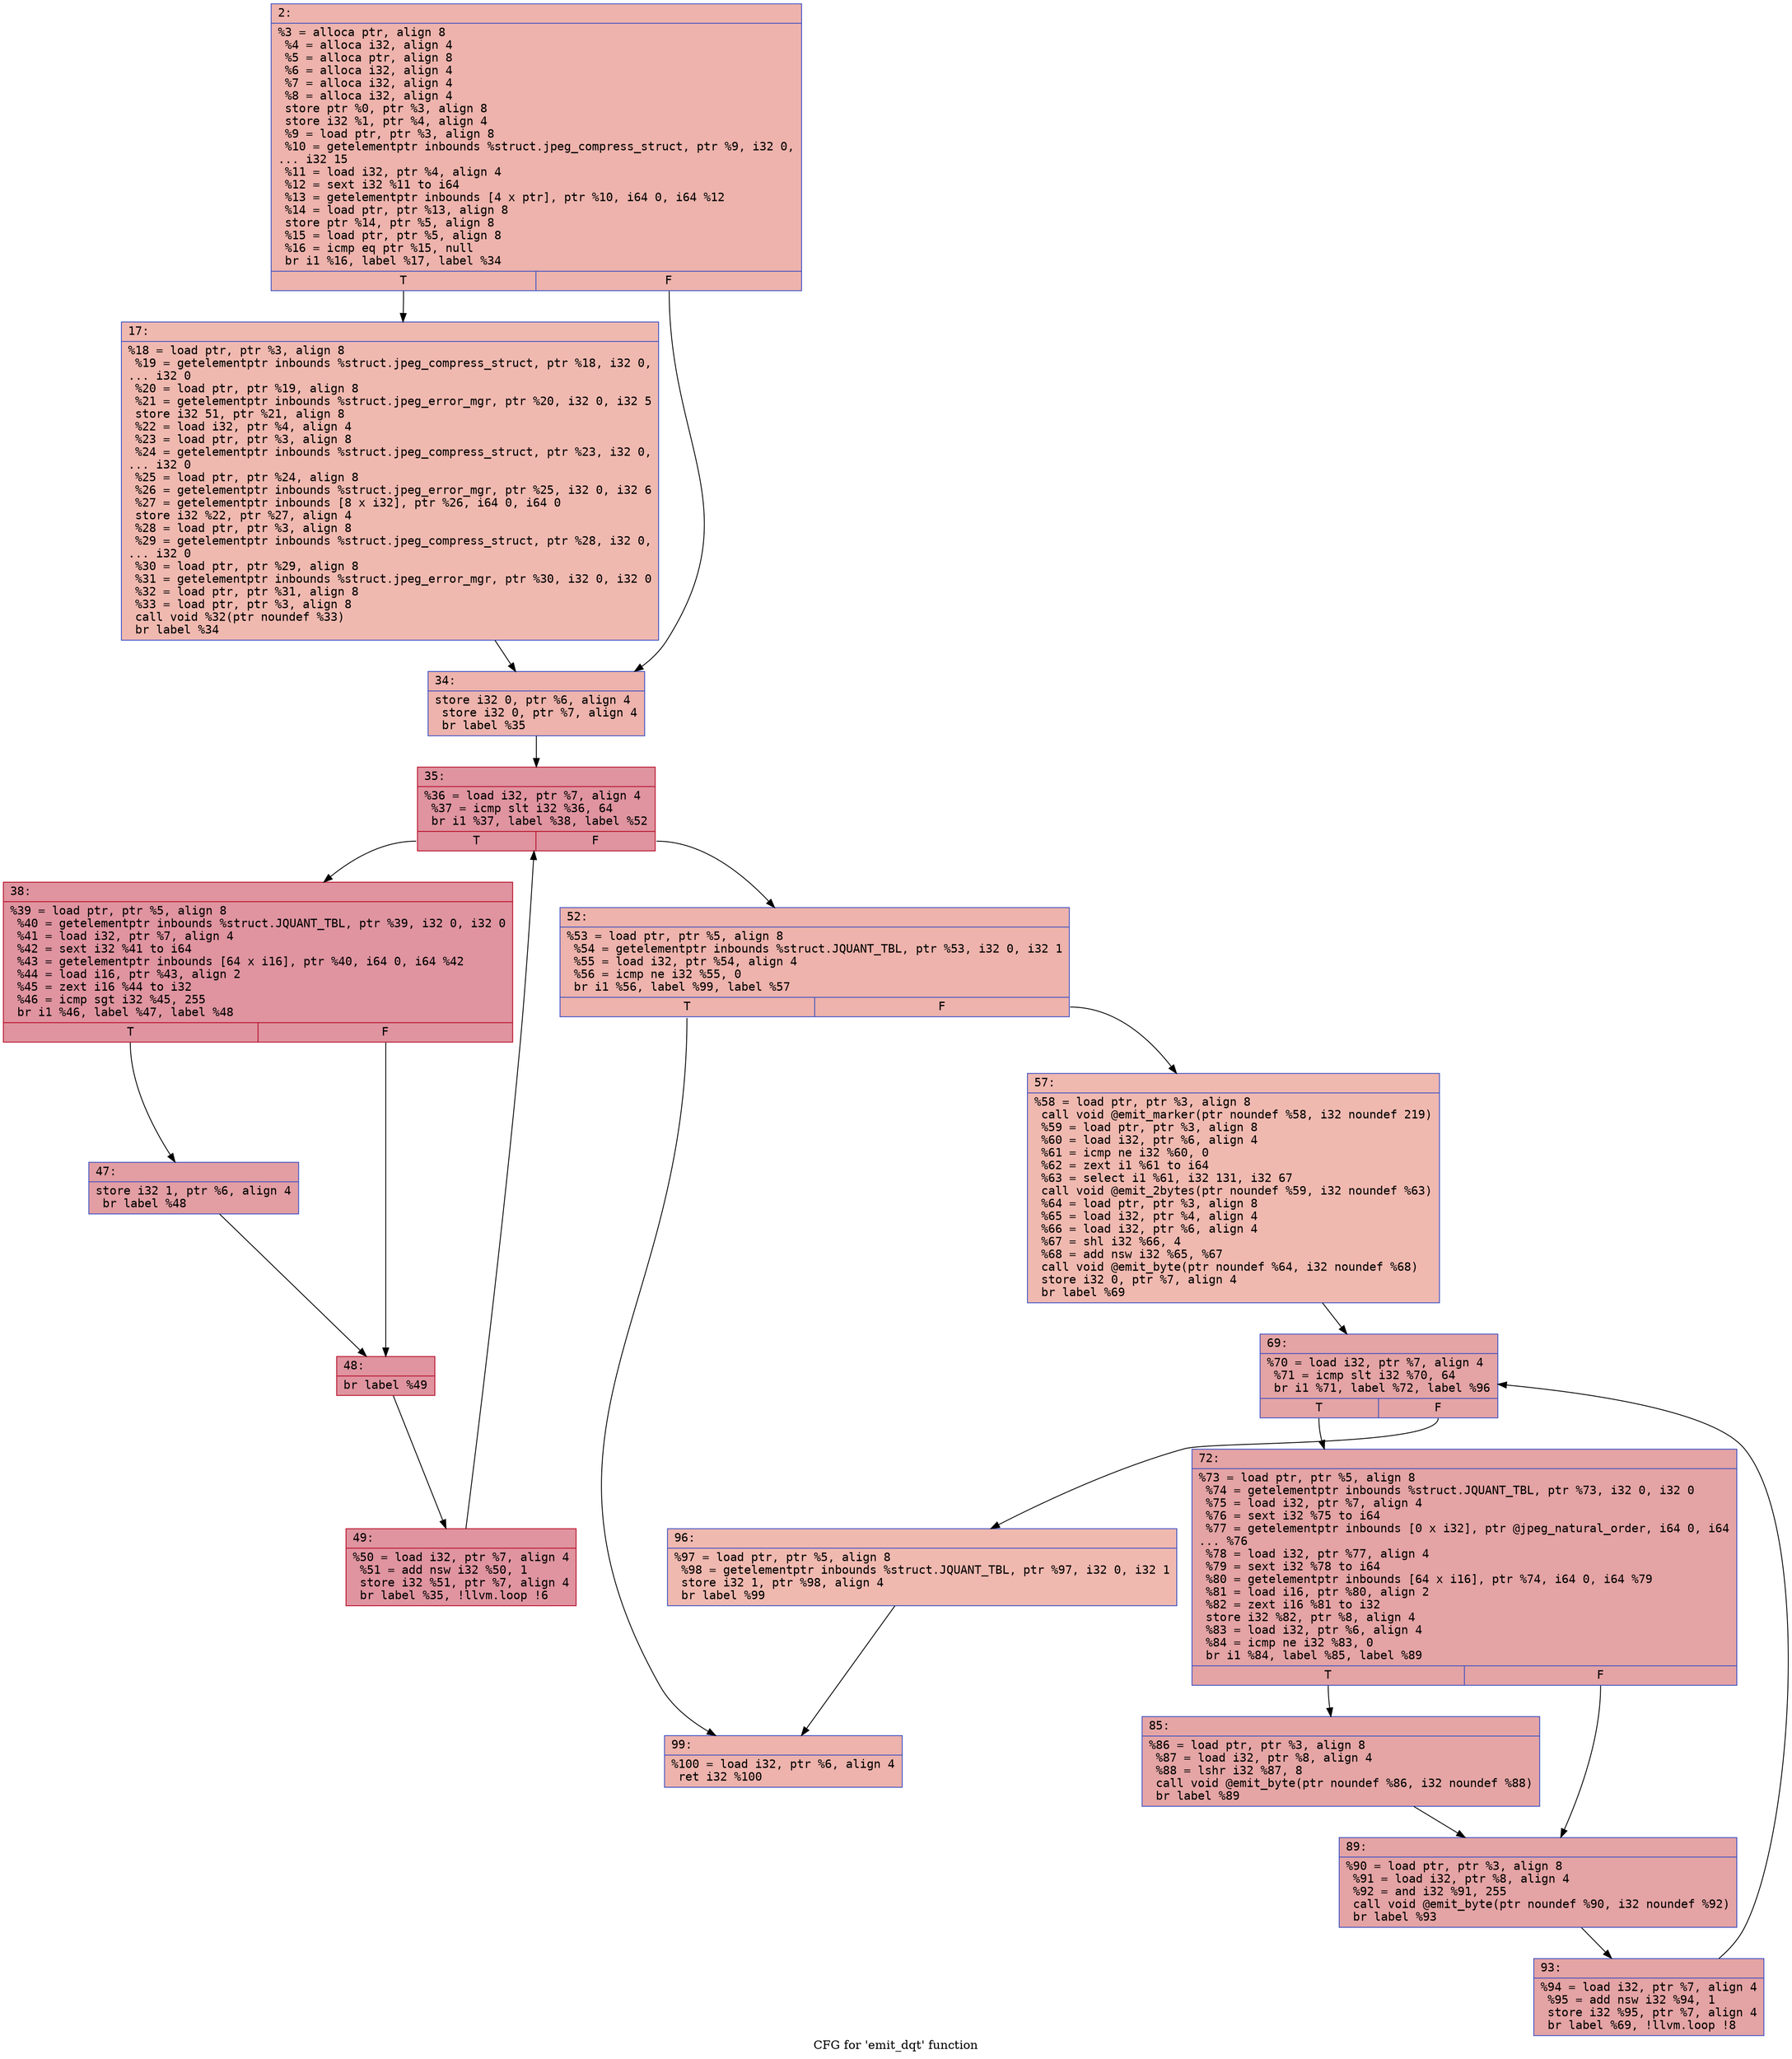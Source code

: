 digraph "CFG for 'emit_dqt' function" {
	label="CFG for 'emit_dqt' function";

	Node0x600000324050 [shape=record,color="#3d50c3ff", style=filled, fillcolor="#d6524470" fontname="Courier",label="{2:\l|  %3 = alloca ptr, align 8\l  %4 = alloca i32, align 4\l  %5 = alloca ptr, align 8\l  %6 = alloca i32, align 4\l  %7 = alloca i32, align 4\l  %8 = alloca i32, align 4\l  store ptr %0, ptr %3, align 8\l  store i32 %1, ptr %4, align 4\l  %9 = load ptr, ptr %3, align 8\l  %10 = getelementptr inbounds %struct.jpeg_compress_struct, ptr %9, i32 0,\l... i32 15\l  %11 = load i32, ptr %4, align 4\l  %12 = sext i32 %11 to i64\l  %13 = getelementptr inbounds [4 x ptr], ptr %10, i64 0, i64 %12\l  %14 = load ptr, ptr %13, align 8\l  store ptr %14, ptr %5, align 8\l  %15 = load ptr, ptr %5, align 8\l  %16 = icmp eq ptr %15, null\l  br i1 %16, label %17, label %34\l|{<s0>T|<s1>F}}"];
	Node0x600000324050:s0 -> Node0x6000003240a0[tooltip="2 -> 17\nProbability 37.50%" ];
	Node0x600000324050:s1 -> Node0x6000003240f0[tooltip="2 -> 34\nProbability 62.50%" ];
	Node0x6000003240a0 [shape=record,color="#3d50c3ff", style=filled, fillcolor="#de614d70" fontname="Courier",label="{17:\l|  %18 = load ptr, ptr %3, align 8\l  %19 = getelementptr inbounds %struct.jpeg_compress_struct, ptr %18, i32 0,\l... i32 0\l  %20 = load ptr, ptr %19, align 8\l  %21 = getelementptr inbounds %struct.jpeg_error_mgr, ptr %20, i32 0, i32 5\l  store i32 51, ptr %21, align 8\l  %22 = load i32, ptr %4, align 4\l  %23 = load ptr, ptr %3, align 8\l  %24 = getelementptr inbounds %struct.jpeg_compress_struct, ptr %23, i32 0,\l... i32 0\l  %25 = load ptr, ptr %24, align 8\l  %26 = getelementptr inbounds %struct.jpeg_error_mgr, ptr %25, i32 0, i32 6\l  %27 = getelementptr inbounds [8 x i32], ptr %26, i64 0, i64 0\l  store i32 %22, ptr %27, align 4\l  %28 = load ptr, ptr %3, align 8\l  %29 = getelementptr inbounds %struct.jpeg_compress_struct, ptr %28, i32 0,\l... i32 0\l  %30 = load ptr, ptr %29, align 8\l  %31 = getelementptr inbounds %struct.jpeg_error_mgr, ptr %30, i32 0, i32 0\l  %32 = load ptr, ptr %31, align 8\l  %33 = load ptr, ptr %3, align 8\l  call void %32(ptr noundef %33)\l  br label %34\l}"];
	Node0x6000003240a0 -> Node0x6000003240f0[tooltip="17 -> 34\nProbability 100.00%" ];
	Node0x6000003240f0 [shape=record,color="#3d50c3ff", style=filled, fillcolor="#d6524470" fontname="Courier",label="{34:\l|  store i32 0, ptr %6, align 4\l  store i32 0, ptr %7, align 4\l  br label %35\l}"];
	Node0x6000003240f0 -> Node0x600000324140[tooltip="34 -> 35\nProbability 100.00%" ];
	Node0x600000324140 [shape=record,color="#b70d28ff", style=filled, fillcolor="#b70d2870" fontname="Courier",label="{35:\l|  %36 = load i32, ptr %7, align 4\l  %37 = icmp slt i32 %36, 64\l  br i1 %37, label %38, label %52\l|{<s0>T|<s1>F}}"];
	Node0x600000324140:s0 -> Node0x600000324190[tooltip="35 -> 38\nProbability 96.88%" ];
	Node0x600000324140:s1 -> Node0x6000003242d0[tooltip="35 -> 52\nProbability 3.12%" ];
	Node0x600000324190 [shape=record,color="#b70d28ff", style=filled, fillcolor="#b70d2870" fontname="Courier",label="{38:\l|  %39 = load ptr, ptr %5, align 8\l  %40 = getelementptr inbounds %struct.JQUANT_TBL, ptr %39, i32 0, i32 0\l  %41 = load i32, ptr %7, align 4\l  %42 = sext i32 %41 to i64\l  %43 = getelementptr inbounds [64 x i16], ptr %40, i64 0, i64 %42\l  %44 = load i16, ptr %43, align 2\l  %45 = zext i16 %44 to i32\l  %46 = icmp sgt i32 %45, 255\l  br i1 %46, label %47, label %48\l|{<s0>T|<s1>F}}"];
	Node0x600000324190:s0 -> Node0x6000003241e0[tooltip="38 -> 47\nProbability 50.00%" ];
	Node0x600000324190:s1 -> Node0x600000324230[tooltip="38 -> 48\nProbability 50.00%" ];
	Node0x6000003241e0 [shape=record,color="#3d50c3ff", style=filled, fillcolor="#be242e70" fontname="Courier",label="{47:\l|  store i32 1, ptr %6, align 4\l  br label %48\l}"];
	Node0x6000003241e0 -> Node0x600000324230[tooltip="47 -> 48\nProbability 100.00%" ];
	Node0x600000324230 [shape=record,color="#b70d28ff", style=filled, fillcolor="#b70d2870" fontname="Courier",label="{48:\l|  br label %49\l}"];
	Node0x600000324230 -> Node0x600000324280[tooltip="48 -> 49\nProbability 100.00%" ];
	Node0x600000324280 [shape=record,color="#b70d28ff", style=filled, fillcolor="#b70d2870" fontname="Courier",label="{49:\l|  %50 = load i32, ptr %7, align 4\l  %51 = add nsw i32 %50, 1\l  store i32 %51, ptr %7, align 4\l  br label %35, !llvm.loop !6\l}"];
	Node0x600000324280 -> Node0x600000324140[tooltip="49 -> 35\nProbability 100.00%" ];
	Node0x6000003242d0 [shape=record,color="#3d50c3ff", style=filled, fillcolor="#d6524470" fontname="Courier",label="{52:\l|  %53 = load ptr, ptr %5, align 8\l  %54 = getelementptr inbounds %struct.JQUANT_TBL, ptr %53, i32 0, i32 1\l  %55 = load i32, ptr %54, align 4\l  %56 = icmp ne i32 %55, 0\l  br i1 %56, label %99, label %57\l|{<s0>T|<s1>F}}"];
	Node0x6000003242d0:s0 -> Node0x600000324550[tooltip="52 -> 99\nProbability 62.50%" ];
	Node0x6000003242d0:s1 -> Node0x600000324320[tooltip="52 -> 57\nProbability 37.50%" ];
	Node0x600000324320 [shape=record,color="#3d50c3ff", style=filled, fillcolor="#de614d70" fontname="Courier",label="{57:\l|  %58 = load ptr, ptr %3, align 8\l  call void @emit_marker(ptr noundef %58, i32 noundef 219)\l  %59 = load ptr, ptr %3, align 8\l  %60 = load i32, ptr %6, align 4\l  %61 = icmp ne i32 %60, 0\l  %62 = zext i1 %61 to i64\l  %63 = select i1 %61, i32 131, i32 67\l  call void @emit_2bytes(ptr noundef %59, i32 noundef %63)\l  %64 = load ptr, ptr %3, align 8\l  %65 = load i32, ptr %4, align 4\l  %66 = load i32, ptr %6, align 4\l  %67 = shl i32 %66, 4\l  %68 = add nsw i32 %65, %67\l  call void @emit_byte(ptr noundef %64, i32 noundef %68)\l  store i32 0, ptr %7, align 4\l  br label %69\l}"];
	Node0x600000324320 -> Node0x600000324370[tooltip="57 -> 69\nProbability 100.00%" ];
	Node0x600000324370 [shape=record,color="#3d50c3ff", style=filled, fillcolor="#c32e3170" fontname="Courier",label="{69:\l|  %70 = load i32, ptr %7, align 4\l  %71 = icmp slt i32 %70, 64\l  br i1 %71, label %72, label %96\l|{<s0>T|<s1>F}}"];
	Node0x600000324370:s0 -> Node0x6000003243c0[tooltip="69 -> 72\nProbability 96.88%" ];
	Node0x600000324370:s1 -> Node0x600000324500[tooltip="69 -> 96\nProbability 3.12%" ];
	Node0x6000003243c0 [shape=record,color="#3d50c3ff", style=filled, fillcolor="#c32e3170" fontname="Courier",label="{72:\l|  %73 = load ptr, ptr %5, align 8\l  %74 = getelementptr inbounds %struct.JQUANT_TBL, ptr %73, i32 0, i32 0\l  %75 = load i32, ptr %7, align 4\l  %76 = sext i32 %75 to i64\l  %77 = getelementptr inbounds [0 x i32], ptr @jpeg_natural_order, i64 0, i64\l... %76\l  %78 = load i32, ptr %77, align 4\l  %79 = sext i32 %78 to i64\l  %80 = getelementptr inbounds [64 x i16], ptr %74, i64 0, i64 %79\l  %81 = load i16, ptr %80, align 2\l  %82 = zext i16 %81 to i32\l  store i32 %82, ptr %8, align 4\l  %83 = load i32, ptr %6, align 4\l  %84 = icmp ne i32 %83, 0\l  br i1 %84, label %85, label %89\l|{<s0>T|<s1>F}}"];
	Node0x6000003243c0:s0 -> Node0x600000324410[tooltip="72 -> 85\nProbability 62.50%" ];
	Node0x6000003243c0:s1 -> Node0x600000324460[tooltip="72 -> 89\nProbability 37.50%" ];
	Node0x600000324410 [shape=record,color="#3d50c3ff", style=filled, fillcolor="#c5333470" fontname="Courier",label="{85:\l|  %86 = load ptr, ptr %3, align 8\l  %87 = load i32, ptr %8, align 4\l  %88 = lshr i32 %87, 8\l  call void @emit_byte(ptr noundef %86, i32 noundef %88)\l  br label %89\l}"];
	Node0x600000324410 -> Node0x600000324460[tooltip="85 -> 89\nProbability 100.00%" ];
	Node0x600000324460 [shape=record,color="#3d50c3ff", style=filled, fillcolor="#c32e3170" fontname="Courier",label="{89:\l|  %90 = load ptr, ptr %3, align 8\l  %91 = load i32, ptr %8, align 4\l  %92 = and i32 %91, 255\l  call void @emit_byte(ptr noundef %90, i32 noundef %92)\l  br label %93\l}"];
	Node0x600000324460 -> Node0x6000003244b0[tooltip="89 -> 93\nProbability 100.00%" ];
	Node0x6000003244b0 [shape=record,color="#3d50c3ff", style=filled, fillcolor="#c32e3170" fontname="Courier",label="{93:\l|  %94 = load i32, ptr %7, align 4\l  %95 = add nsw i32 %94, 1\l  store i32 %95, ptr %7, align 4\l  br label %69, !llvm.loop !8\l}"];
	Node0x6000003244b0 -> Node0x600000324370[tooltip="93 -> 69\nProbability 100.00%" ];
	Node0x600000324500 [shape=record,color="#3d50c3ff", style=filled, fillcolor="#de614d70" fontname="Courier",label="{96:\l|  %97 = load ptr, ptr %5, align 8\l  %98 = getelementptr inbounds %struct.JQUANT_TBL, ptr %97, i32 0, i32 1\l  store i32 1, ptr %98, align 4\l  br label %99\l}"];
	Node0x600000324500 -> Node0x600000324550[tooltip="96 -> 99\nProbability 100.00%" ];
	Node0x600000324550 [shape=record,color="#3d50c3ff", style=filled, fillcolor="#d6524470" fontname="Courier",label="{99:\l|  %100 = load i32, ptr %6, align 4\l  ret i32 %100\l}"];
}

